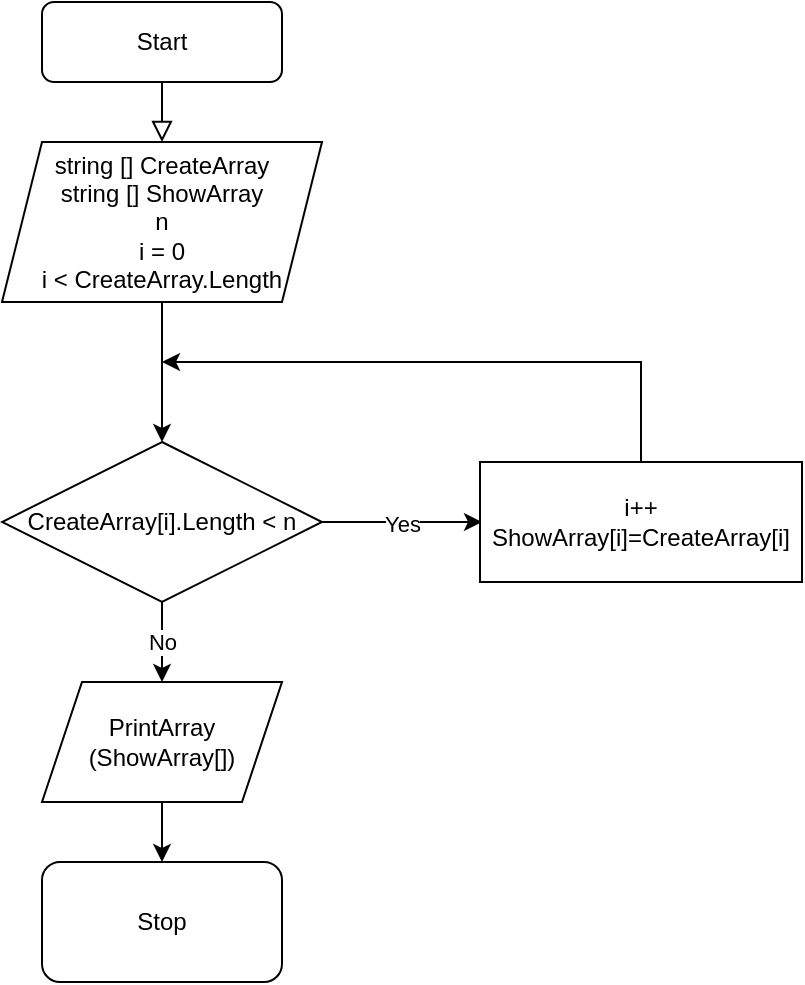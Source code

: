<mxfile version="20.3.0" type="device"><diagram id="C5RBs43oDa-KdzZeNtuy" name="Page-1"><mxGraphModel dx="1108" dy="553" grid="1" gridSize="10" guides="1" tooltips="1" connect="1" arrows="1" fold="1" page="1" pageScale="1" pageWidth="827" pageHeight="1169" math="0" shadow="0"><root><mxCell id="WIyWlLk6GJQsqaUBKTNV-0"/><mxCell id="WIyWlLk6GJQsqaUBKTNV-1" parent="WIyWlLk6GJQsqaUBKTNV-0"/><mxCell id="WIyWlLk6GJQsqaUBKTNV-2" value="" style="rounded=0;html=1;jettySize=auto;orthogonalLoop=1;fontSize=11;endArrow=block;endFill=0;endSize=8;strokeWidth=1;shadow=0;labelBackgroundColor=none;edgeStyle=orthogonalEdgeStyle;entryX=0.5;entryY=0;entryDx=0;entryDy=0;" parent="WIyWlLk6GJQsqaUBKTNV-1" source="WIyWlLk6GJQsqaUBKTNV-3" edge="1" target="7tSLhKyFesmx4jhKR_Ts-0"><mxGeometry relative="1" as="geometry"><mxPoint x="220" y="170" as="targetPoint"/></mxGeometry></mxCell><mxCell id="WIyWlLk6GJQsqaUBKTNV-3" value="Start" style="rounded=1;whiteSpace=wrap;html=1;fontSize=12;glass=0;strokeWidth=1;shadow=0;" parent="WIyWlLk6GJQsqaUBKTNV-1" vertex="1"><mxGeometry x="160" y="80" width="120" height="40" as="geometry"/></mxCell><mxCell id="7tSLhKyFesmx4jhKR_Ts-2" value="" style="edgeStyle=orthogonalEdgeStyle;rounded=0;orthogonalLoop=1;jettySize=auto;html=1;" parent="WIyWlLk6GJQsqaUBKTNV-1" source="7tSLhKyFesmx4jhKR_Ts-0" edge="1"><mxGeometry relative="1" as="geometry"><mxPoint x="220" y="300" as="targetPoint"/></mxGeometry></mxCell><mxCell id="7tSLhKyFesmx4jhKR_Ts-0" value="string [] CreateArray&lt;br&gt;string [] ShowArray&lt;br&gt;n&lt;br&gt;i = 0&lt;br&gt;i &amp;lt; CreateArray.Length" style="shape=parallelogram;perimeter=parallelogramPerimeter;whiteSpace=wrap;html=1;fixedSize=1;" parent="WIyWlLk6GJQsqaUBKTNV-1" vertex="1"><mxGeometry x="140" y="150" width="160" height="80" as="geometry"/></mxCell><mxCell id="7tSLhKyFesmx4jhKR_Ts-5" value="No" style="edgeStyle=orthogonalEdgeStyle;rounded=0;orthogonalLoop=1;jettySize=auto;html=1;" parent="WIyWlLk6GJQsqaUBKTNV-1" source="7tSLhKyFesmx4jhKR_Ts-3" target="7tSLhKyFesmx4jhKR_Ts-4" edge="1"><mxGeometry relative="1" as="geometry"/></mxCell><mxCell id="7tSLhKyFesmx4jhKR_Ts-9" value="Yes" style="edgeStyle=orthogonalEdgeStyle;rounded=0;orthogonalLoop=1;jettySize=auto;html=1;" parent="WIyWlLk6GJQsqaUBKTNV-1" source="7tSLhKyFesmx4jhKR_Ts-3" edge="1"><mxGeometry relative="1" as="geometry"><mxPoint x="380" y="340" as="targetPoint"/></mxGeometry></mxCell><mxCell id="7tSLhKyFesmx4jhKR_Ts-3" value="CreateArray[i].Length &amp;lt; n" style="rhombus;whiteSpace=wrap;html=1;" parent="WIyWlLk6GJQsqaUBKTNV-1" vertex="1"><mxGeometry x="140" y="300" width="160" height="80" as="geometry"/></mxCell><mxCell id="7tSLhKyFesmx4jhKR_Ts-7" value="" style="edgeStyle=orthogonalEdgeStyle;rounded=0;orthogonalLoop=1;jettySize=auto;html=1;" parent="WIyWlLk6GJQsqaUBKTNV-1" source="7tSLhKyFesmx4jhKR_Ts-4" target="7tSLhKyFesmx4jhKR_Ts-6" edge="1"><mxGeometry relative="1" as="geometry"/></mxCell><mxCell id="7tSLhKyFesmx4jhKR_Ts-4" value="PrintArray&lt;br&gt;(ShowArray[])" style="shape=parallelogram;perimeter=parallelogramPerimeter;whiteSpace=wrap;html=1;fixedSize=1;" parent="WIyWlLk6GJQsqaUBKTNV-1" vertex="1"><mxGeometry x="160" y="420" width="120" height="60" as="geometry"/></mxCell><mxCell id="7tSLhKyFesmx4jhKR_Ts-6" value="Stop" style="rounded=1;whiteSpace=wrap;html=1;" parent="WIyWlLk6GJQsqaUBKTNV-1" vertex="1"><mxGeometry x="160" y="510" width="120" height="60" as="geometry"/></mxCell><mxCell id="7tSLhKyFesmx4jhKR_Ts-13" style="edgeStyle=orthogonalEdgeStyle;rounded=0;orthogonalLoop=1;jettySize=auto;html=1;exitX=0.5;exitY=0;exitDx=0;exitDy=0;" parent="WIyWlLk6GJQsqaUBKTNV-1" source="7tSLhKyFesmx4jhKR_Ts-10" edge="1"><mxGeometry relative="1" as="geometry"><mxPoint x="220" y="260" as="targetPoint"/><Array as="points"><mxPoint x="460" y="260"/></Array></mxGeometry></mxCell><mxCell id="7tSLhKyFesmx4jhKR_Ts-10" value="i++&lt;br&gt;ShowArray[i]=CreateArray[i]" style="whiteSpace=wrap;html=1;" parent="WIyWlLk6GJQsqaUBKTNV-1" vertex="1"><mxGeometry x="379" y="310" width="161" height="60" as="geometry"/></mxCell></root></mxGraphModel></diagram></mxfile>